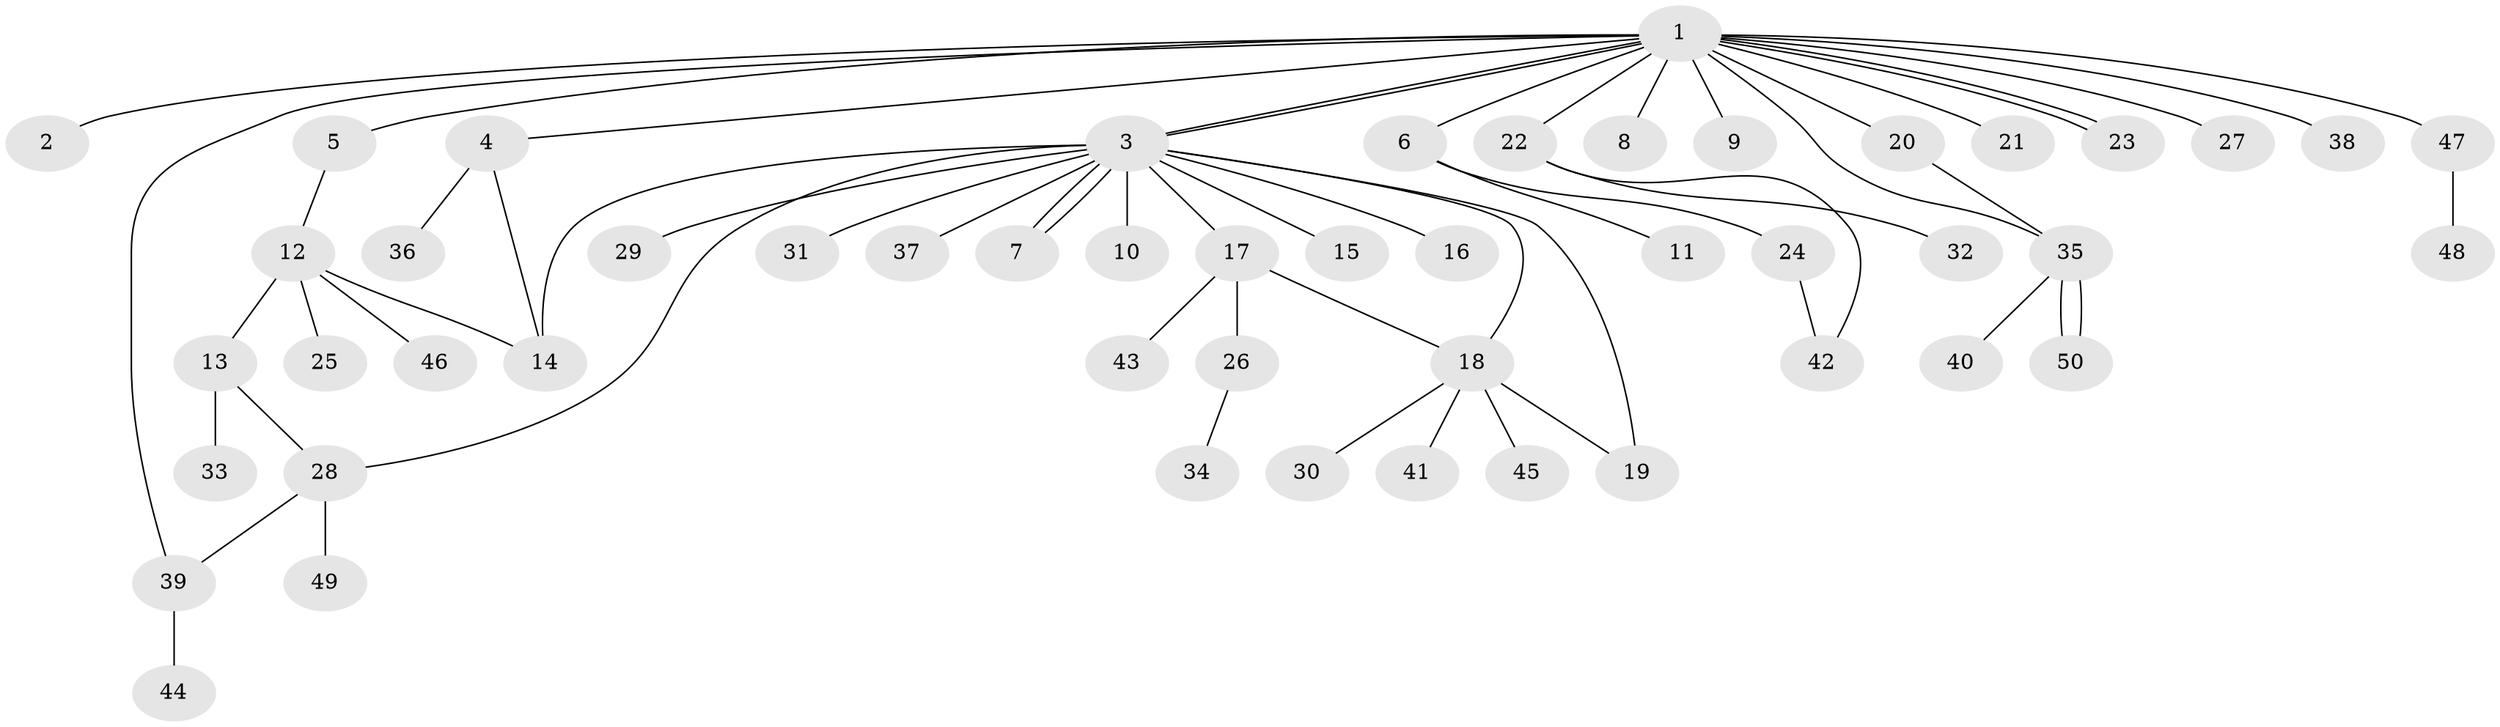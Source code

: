 // Generated by graph-tools (version 1.1) at 2025/26/03/09/25 03:26:02]
// undirected, 50 vertices, 61 edges
graph export_dot {
graph [start="1"]
  node [color=gray90,style=filled];
  1;
  2;
  3;
  4;
  5;
  6;
  7;
  8;
  9;
  10;
  11;
  12;
  13;
  14;
  15;
  16;
  17;
  18;
  19;
  20;
  21;
  22;
  23;
  24;
  25;
  26;
  27;
  28;
  29;
  30;
  31;
  32;
  33;
  34;
  35;
  36;
  37;
  38;
  39;
  40;
  41;
  42;
  43;
  44;
  45;
  46;
  47;
  48;
  49;
  50;
  1 -- 2;
  1 -- 3;
  1 -- 3;
  1 -- 4;
  1 -- 5;
  1 -- 6;
  1 -- 8;
  1 -- 9;
  1 -- 20;
  1 -- 21;
  1 -- 22;
  1 -- 23;
  1 -- 23;
  1 -- 27;
  1 -- 35;
  1 -- 38;
  1 -- 39;
  1 -- 47;
  3 -- 7;
  3 -- 7;
  3 -- 10;
  3 -- 14;
  3 -- 15;
  3 -- 16;
  3 -- 17;
  3 -- 18;
  3 -- 19;
  3 -- 28;
  3 -- 29;
  3 -- 31;
  3 -- 37;
  4 -- 14;
  4 -- 36;
  5 -- 12;
  6 -- 11;
  6 -- 24;
  12 -- 13;
  12 -- 14;
  12 -- 25;
  12 -- 46;
  13 -- 28;
  13 -- 33;
  17 -- 18;
  17 -- 26;
  17 -- 43;
  18 -- 19;
  18 -- 30;
  18 -- 41;
  18 -- 45;
  20 -- 35;
  22 -- 32;
  22 -- 42;
  24 -- 42;
  26 -- 34;
  28 -- 39;
  28 -- 49;
  35 -- 40;
  35 -- 50;
  35 -- 50;
  39 -- 44;
  47 -- 48;
}
